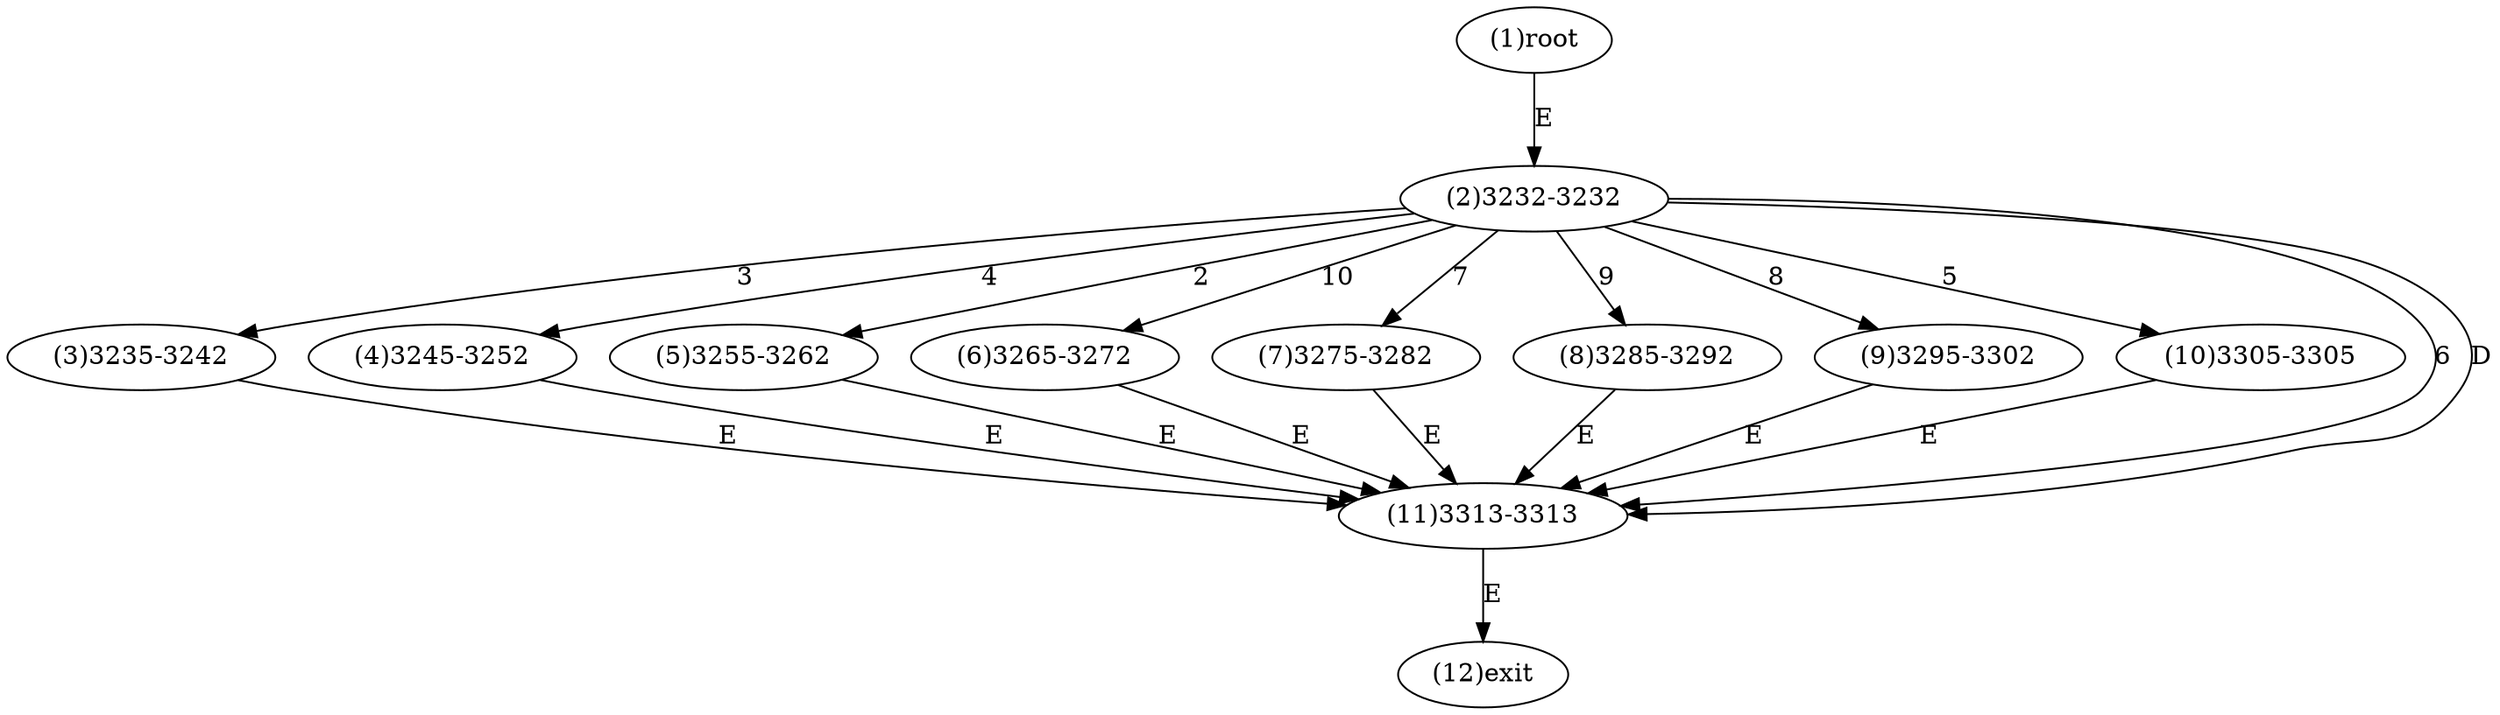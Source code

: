 digraph "" { 
1[ label="(1)root"];
2[ label="(2)3232-3232"];
3[ label="(3)3235-3242"];
4[ label="(4)3245-3252"];
5[ label="(5)3255-3262"];
6[ label="(6)3265-3272"];
7[ label="(7)3275-3282"];
8[ label="(8)3285-3292"];
9[ label="(9)3295-3302"];
10[ label="(10)3305-3305"];
11[ label="(11)3313-3313"];
12[ label="(12)exit"];
1->2[ label="E"];
2->5[ label="2"];
2->3[ label="3"];
2->4[ label="4"];
2->10[ label="5"];
2->11[ label="6"];
2->7[ label="7"];
2->9[ label="8"];
2->8[ label="9"];
2->6[ label="10"];
2->11[ label="D"];
3->11[ label="E"];
4->11[ label="E"];
5->11[ label="E"];
6->11[ label="E"];
7->11[ label="E"];
8->11[ label="E"];
9->11[ label="E"];
10->11[ label="E"];
11->12[ label="E"];
}